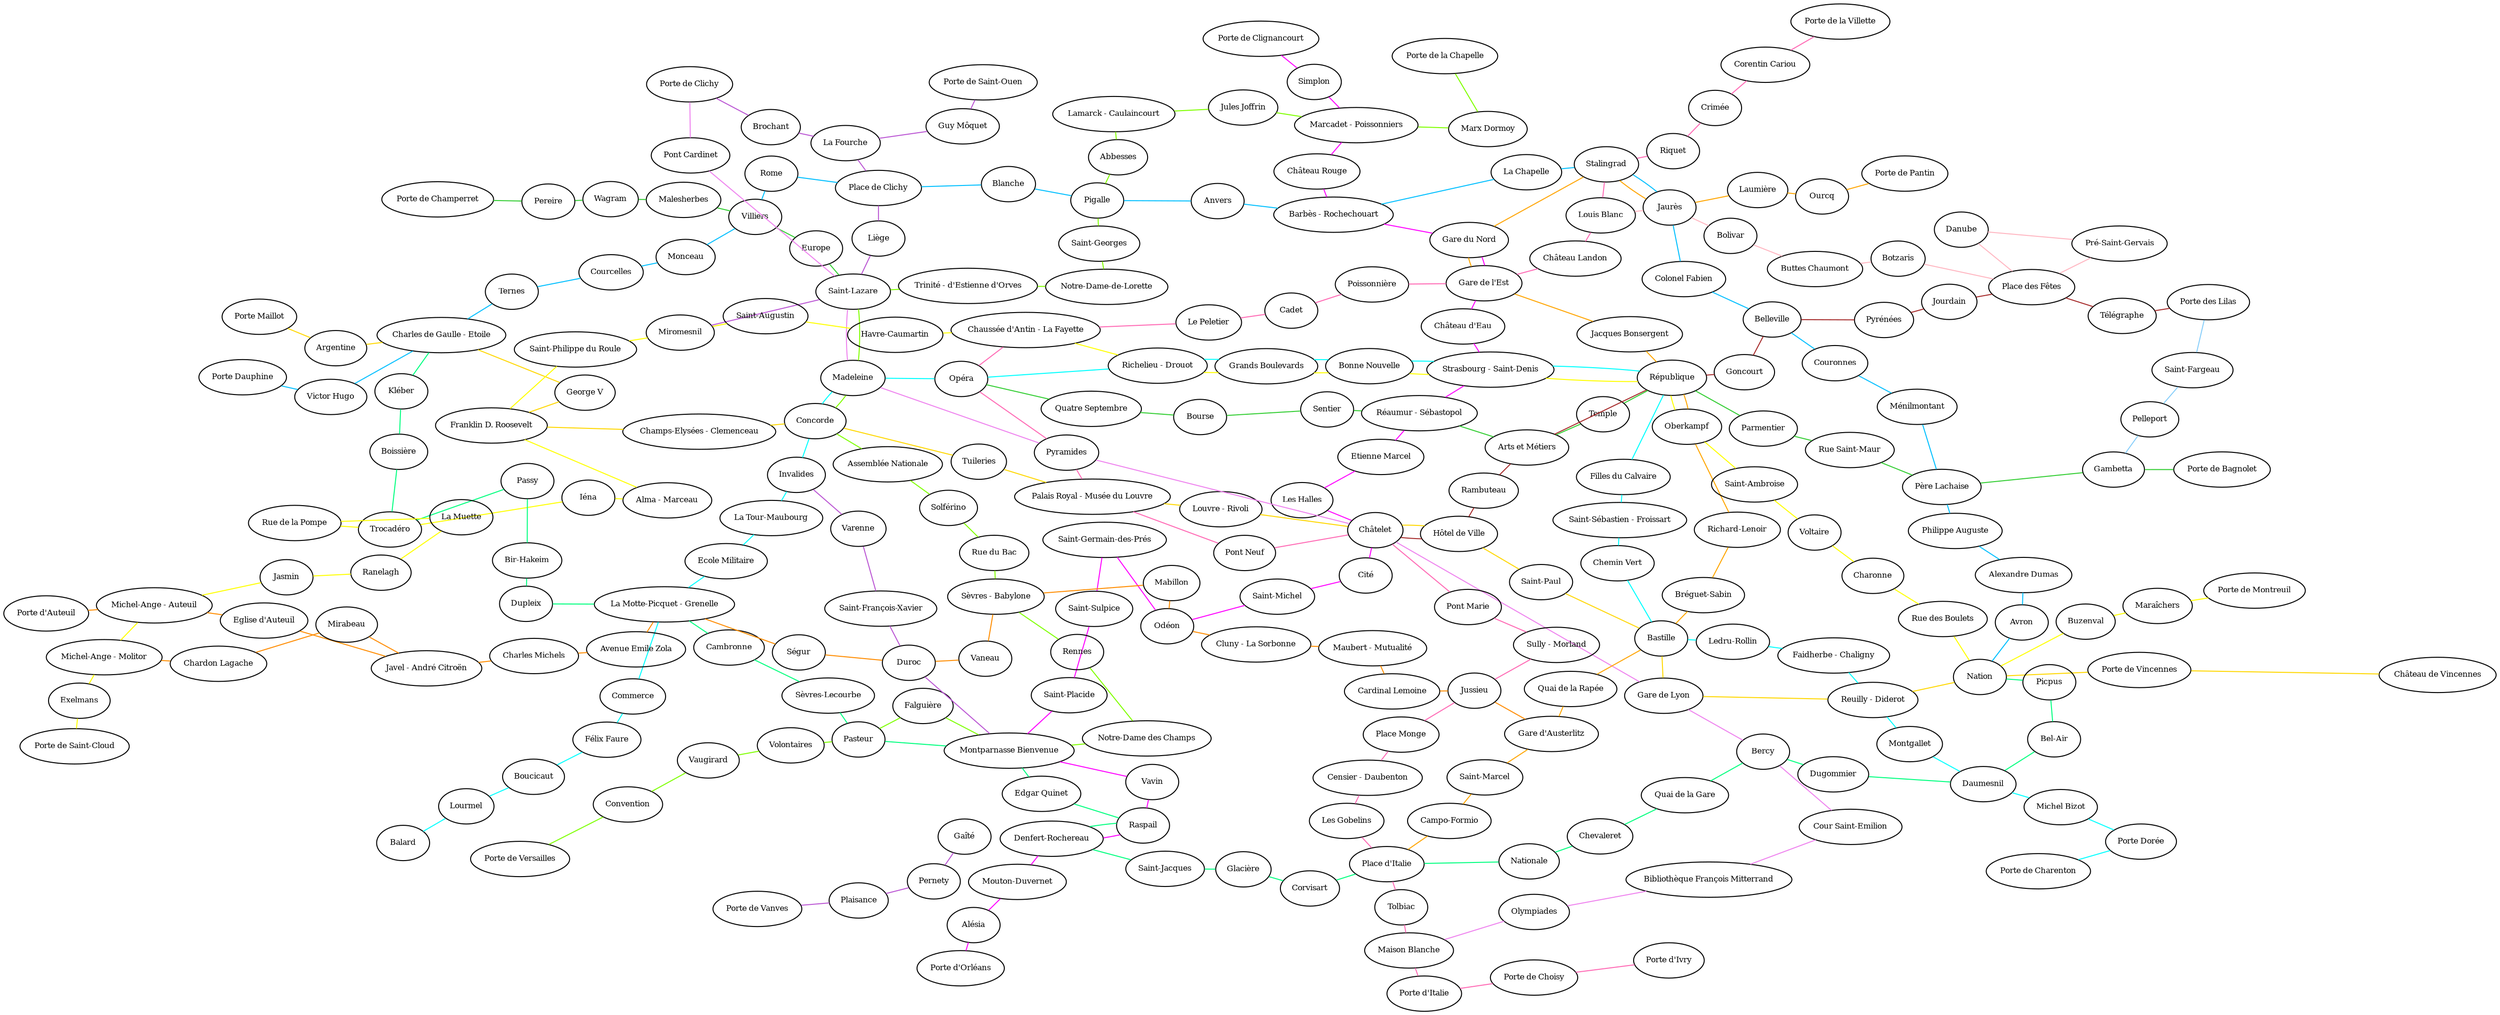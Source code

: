graph G {
    layout=neato;
    overlap=false;
    "Porte Maillot" [pos="2.28258384736155,48.8781626526965!", label="Porte Maillot", fontsize=8];
    "Argentine" [pos="2.28943541854221,48.8756673756517!", label="Argentine", fontsize=8];
    "Charles de Gaulle - Etoile" [pos="2.29581177523576,48.874994575223!", label="Charles de Gaulle - Etoile", fontsize=8];
    "George V" [pos="2.30075978497892,48.872037763641!", label="George V", fontsize=8];
    "Franklin D. Roosevelt" [pos="2.30948819233711,48.8687248870505!", label="Franklin D. Roosevelt", fontsize=8];
    "Champs-Elysées - Clemenceau" [pos="2.31446450132278,48.8676562912457!", label="Champs-Elysées - Clemenceau", fontsize=8];
    "Concorde" [pos="2.32296144579826,48.8665579920016!", label="Concorde", fontsize=8];
    "Tuileries" [pos="2.32967809471164,48.8644778383665!", label="Tuileries", fontsize=8];
    "Palais Royal - Musée du Louvre" [pos="2.33645436775425,48.862222264626!", label="Palais Royal - Musée du Louvre", fontsize=8];
    "Louvre - Rivoli" [pos="2.34096962328527,48.8608712117595!", label="Louvre - Rivoli", fontsize=8];
    "Châtelet" [pos="2.34816099123458,48.8569534598372!", label="Châtelet", fontsize=8];
    "Hôtel de Ville" [pos="2.3520676701391,48.8573524042377!", label="Hôtel de Ville", fontsize=8];
    "Saint-Paul" [pos="2.36088525627519,48.8551874206563!", label="Saint-Paul", fontsize=8];
    "Bastille" [pos="2.36871896103409,48.8520542925495!", label="Bastille", fontsize=8];
    "Gare de Lyon" [pos="2.3731565937892,48.8456832057876!", label="Gare de Lyon", fontsize=8];
    "Reuilly - Diderot" [pos="2.38720107040939,48.8472129257497!", label="Reuilly - Diderot", fontsize=8];
    "Nation" [pos="2.39584398872374,48.8480842890258!", label="Nation", fontsize=8];
    "Porte de Vincennes" [pos="2.4108049967015,48.8470077301404!", label="Porte de Vincennes", fontsize=8];
    "Château de Vincennes" [pos="2.44054009540611,48.8443175133653!", label="Château de Vincennes", fontsize=8];
    "Porte Dauphine" [pos="2.27763271754527,48.8713967943003!", label="Porte Dauphine", fontsize=8];
    "Victor Hugo" [pos="2.28582876591298,48.8699260814626!", label="Victor Hugo", fontsize=8];
    "Ternes" [pos="2.29811328861724,48.8782277299144!", label="Ternes", fontsize=8];
    "Courcelles" [pos="2.30329436242521,48.8792652531651!", label="Courcelles", fontsize=8];
    "Monceau" [pos="2.3094129673747,48.8805687691788!", label="Monceau", fontsize=8];
    "Villiers" [pos="2.31581509264638,48.8810731821276!", label="Villiers", fontsize=8];
    "Rome" [pos="2.32135917382297,48.8823458178481!", label="Rome", fontsize=8];
    "Place de Clichy" [pos="2.32795832801022,48.8836690873247!", label="Place de Clichy", fontsize=8];
    "Blanche" [pos="2.33248437543436,48.8837663535292!", label="Blanche", fontsize=8];
    "Pigalle" [pos="2.33721116470113,48.8820209311193!", label="Pigalle", fontsize=8];
    "Anvers" [pos="2.34415484033029,48.8828685678959!", label="Anvers", fontsize=8];
    "Barbès - Rochechouart" [pos="2.3506070793551,48.8837760886089!", label="Barbès - Rochechouart", fontsize=8];
    "La Chapelle" [pos="2.3604041692741,48.8843864099048!", label="La Chapelle", fontsize=8];
    "Stalingrad" [pos="2.36577437055817,48.8843205479219!", label="Stalingrad", fontsize=8];
    "Jaurès" [pos="2.37143895998561,48.8830239124814!", label="Jaurès", fontsize=8];
    "Colonel Fabien" [pos="2.37046757479386,48.8776498075734!", label="Colonel Fabien", fontsize=8];
    "Belleville" [pos="2.37673558655729,48.8722866011648!", label="Belleville", fontsize=8];
    "Couronnes" [pos="2.38028898292719,48.8691933441843!", label="Couronnes", fontsize=8];
    "Ménilmontant" [pos="2.3834303882303,48.8663901391973!", label="Ménilmontant", fontsize=8];
    "Père Lachaise" [pos="2.38757989125445,48.8624498439893!", label="Père Lachaise", fontsize=8];
    "Philippe Auguste" [pos="2.39049759674529,48.8580894271876!", label="Philippe Auguste", fontsize=8];
    "Alexandre Dumas" [pos="2.39471273375548,48.8562446774892!", label="Alexandre Dumas", fontsize=8];
    "Avron" [pos="2.3981875566594,48.851648542649!", label="Avron", fontsize=8];
    "Porte de Champerret" [pos="2.29211248215884,48.8856523921859!", label="Porte de Champerret", fontsize=8];
    "Pereire" [pos="2.29768318601258,48.8848443217919!", label="Pereire", fontsize=8];
    "Wagram" [pos="2.30467308758443,48.8838463897792!", label="Wagram", fontsize=8];
    "Malesherbes" [pos="2.30948784696001,48.8828400216298!", label="Malesherbes", fontsize=8];
    "Europe" [pos="2.32218591952051,48.8787531630967!", label="Europe", fontsize=8];
    "Saint-Lazare" [pos="2.32548839067261,48.8753813150599!", label="Saint-Lazare", fontsize=8];
    "Havre-Caumartin" [pos="2.32765110341878,48.8736667509971!", label="Havre-Caumartin", fontsize=8];
    "Opéra" [pos="2.33104728671124,48.8714374280492!", label="Opéra", fontsize=8];
    "Quatre Septembre" [pos="2.33631873559549,48.8696590964362!", label="Quatre Septembre", fontsize=8];
    "Bourse" [pos="2.34066537071104,48.8687567967076!", label="Bourse", fontsize=8];
    "Sentier" [pos="2.34755381593779,48.8673466033457!", label="Sentier", fontsize=8];
    "Réaumur - Sébastopol" [pos="2.35205078710284,48.8663817558035!", label="Réaumur - Sébastopol", fontsize=8];
    "Arts et Métiers" [pos="2.35650814364354,48.8652996116968!", label="Arts et Métiers", fontsize=8];
    "Temple" [pos="2.36156123452636,48.8667566284863!", label="Temple", fontsize=8];
    "République" [pos="2.36330234078045,48.8675123568631!", label="République", fontsize=8];
    "Parmentier" [pos="2.3747477503599,48.8652523948625!", label="Parmentier", fontsize=8];
    "Rue Saint-Maur" [pos="2.38050775608986,48.8641177000146!", label="Rue Saint-Maur", fontsize=8];
    "Gambetta" [pos="2.39853730570457,48.8650325635159!", label="Gambetta", fontsize=8];
    "Porte de Bagnolet" [pos="2.40875422118954,48.8645393719864!", label="Porte de Bagnolet", fontsize=8];
    "Porte des Lilas" [pos="2.4070619733808,48.87656859808!", label="Porte des Lilas", fontsize=8];
    "Saint-Fargeau" [pos="2.40449818316887,48.8718433712749!", label="Saint-Fargeau", fontsize=8];
    "Pelleport" [pos="2.40149679228792,48.8684648860667!", label="Pelleport", fontsize=8];
    "Porte de Clignancourt" [pos="2.34462409910279,48.8975256303301!", label="Porte de Clignancourt", fontsize=8];
    "Simplon" [pos="2.34759605535164,48.8941244426855!", label="Simplon", fontsize=8];
    "Marcadet - Poissonniers" [pos="2.34968154172248,48.8912804388966!", label="Marcadet - Poissonniers", fontsize=8];
    "Château Rouge" [pos="2.34936580800484,48.8870788765196!", label="Château Rouge", fontsize=8];
    "Gare du Nord" [pos="2.35680878820541,48.8795917064621!", label="Gare du Nord", fontsize=8];
    "Gare de l'Est" [pos="2.35806459441865,48.8761629935184!", label="Gare de l'Est", fontsize=8];
    "Château d'Eau" [pos="2.35605174140158,48.8724469166474!", label="Château d'Eau", fontsize=8];
    "Strasbourg - Saint-Denis" [pos="2.35449161656383,48.8696235816895!", label="Strasbourg - Saint-Denis", fontsize=8];
    "Etienne Marcel" [pos="2.34897619687911,48.8637030110762!", label="Etienne Marcel", fontsize=8];
    "Les Halles" [pos="2.34612732517368,48.8625048393913!", label="Les Halles", fontsize=8];
    "Cité" [pos="2.34723223493191,48.8549338481585!", label="Cité", fontsize=8];
    "Saint-Michel" [pos="2.34399179903329,48.8535940766199!", label="Saint-Michel", fontsize=8];
    "Odéon" [pos="2.34069229106652,48.8520245535667!", label="Odéon", fontsize=8];
    "Saint-Germain-des-Prés" [pos="2.33394781079819,48.8535745628742!", label="Saint-Germain-des-Prés", fontsize=8];
    "Saint-Sulpice" [pos="2.33061195308154,48.8512086266185!", label="Saint-Sulpice", fontsize=8];
    "Saint-Placide" [pos="2.32705481506631,48.8470066506411!", label="Saint-Placide", fontsize=8];
    "Montparnasse Bienvenue" [pos="2.323989185205,48.8438236103062!", label="Montparnasse Bienvenue", fontsize=8];
    "Vavin" [pos="2.3288628540691,48.8420523223441!", label="Vavin", fontsize=8];
    "Raspail" [pos="2.33046699371987,48.8391563585773!", label="Raspail", fontsize=8];
    "Denfert-Rochereau" [pos="2.33201883521639,48.833948692744!", label="Denfert-Rochereau", fontsize=8];
    "Mouton-Duvernet" [pos="2.32988764040842,48.8313375846232!", label="Mouton-Duvernet", fontsize=8];
    "Alésia" [pos="2.32709323494845,48.8282010632709!", label="Alésia", fontsize=8];
    "Porte d'Orléans" [pos="2.3254932653821,48.8234163501918!", label="Porte d'Orléans", fontsize=8];
    "Porte de Pantin" [pos="2.39212297232815,48.8884592103989!", label="Porte de Pantin", fontsize=8];
    "Ourcq" [pos="2.38665201675988,48.886915952247!", label="Ourcq", fontsize=8];
    "Laumière" [pos="2.37939098935239,48.8851338471378!", label="Laumière", fontsize=8];
    "Jacques Bonsergent" [pos="2.36102390204892,48.8706209253172!", label="Jacques Bonsergent", fontsize=8];
    "Oberkampf" [pos="2.36815584539455,48.8647770975732!", label="Oberkampf", fontsize=8];
    "Richard-Lenoir" [pos="2.37181363047695,48.8598769369206!", label="Richard-Lenoir", fontsize=8];
    "Bréguet-Sabin" [pos="2.37019466858975,48.8562440537382!", label="Bréguet-Sabin", fontsize=8];
    "Quai de la Rapée" [pos="2.3658846507504,48.8464273245315!", label="Quai de la Rapée", fontsize=8];
    "Gare d'Austerlitz" [pos="2.36417731069183,48.8434054085772!", label="Gare d'Austerlitz", fontsize=8];
    "Saint-Marcel" [pos="2.36072185971764,48.8385124457356!", label="Saint-Marcel", fontsize=8];
    "Campo-Formio" [pos="2.35874195669934,48.835542932801!", label="Campo-Formio", fontsize=8];
    "Place d'Italie" [pos="2.35550159148148,48.8309657123443!", label="Place d'Italie", fontsize=8];
    "Kléber" [pos="2.29314613724863,48.871489411987!", label="Kléber", fontsize=8];
    "Boissière" [pos="2.29003283760744,48.8668483424692!", label="Boissière", fontsize=8];
    "Trocadéro" [pos="2.28749279696644,48.8634876640714!", label="Trocadéro", fontsize=8];
    "Passy" [pos="2.28583941888146,48.8575150886722!", label="Passy", fontsize=8];
    "Bir-Hakeim" [pos="2.2894007376346,48.8539253674278!", label="Bir-Hakeim", fontsize=8];
    "Dupleix" [pos="2.29366372673104,48.8504116248585!", label="Dupleix", fontsize=8];
    "La Motte-Picquet - Grenelle" [pos="2.29852572623663,48.8496308034842!", label="La Motte-Picquet - Grenelle", fontsize=8];
    "Cambronne" [pos="2.30294172833761,48.8475431112453!", label="Cambronne", fontsize=8];
    "Sèvres-Lecourbe" [pos="2.30952961043039,48.8456476817025!", label="Sèvres-Lecourbe", fontsize=8];
    "Pasteur" [pos="2.31291468047394,48.842528386595!", label="Pasteur", fontsize=8];
    "Edgar Quinet" [pos="2.3252865779433,48.84090350075!", label="Edgar Quinet", fontsize=8];
    "Saint-Jacques" [pos="2.33715437092501,48.8329160052708!", label="Saint-Jacques", fontsize=8];
    "Glacière" [pos="2.3434382366787,48.8311159466681!", label="Glacière", fontsize=8];
    "Corvisart" [pos="2.35061122592617,48.829860012364!", label="Corvisart", fontsize=8];
    "Nationale" [pos="2.36280417159351,48.8332352787279!", label="Nationale", fontsize=8];
    "Chevaleret" [pos="2.36808128297274,48.8349630811609!", label="Chevaleret", fontsize=8];
    "Quai de la Gare" [pos="2.37276624894817,48.8370742696613!", label="Quai de la Gare", fontsize=8];
    "Bercy" [pos="2.37946307018526,48.8401760271736!", label="Bercy", fontsize=8];
    "Dugommier" [pos="2.38959977007981,48.8390365273806!", label="Dugommier", fontsize=8];
    "Daumesnil" [pos="2.39614862848937,48.8394340071049!", label="Daumesnil", fontsize=8];
    "Bel-Air" [pos="2.40086713199526,48.8414273312853!", label="Bel-Air", fontsize=8];
    "Picpus" [pos="2.40127453882237,48.8451032465536!", label="Picpus", fontsize=8];
    "Porte de la Villette" [pos="2.38586903314334,48.8978026914078!", label="Porte de la Villette", fontsize=8];
    "Corentin Cariou" [pos="2.38229155716463,48.8946726591084!", label="Corentin Cariou", fontsize=8];
    "Crimée" [pos="2.37693573698238,48.8908857579809!", label="Crimée", fontsize=8];
    "Riquet" [pos="2.3736694647432,48.8881572611178!", label="Riquet", fontsize=8];
    "Louis Blanc" [pos="2.36442486249368,48.881206210878!", label="Louis Blanc", fontsize=8];
    "Château Landon" [pos="2.36201793551061,48.8784414547844!", label="Château Landon", fontsize=8];
    "Poissonnière" [pos="2.34873975139007,48.8771648483022!", label="Poissonnière", fontsize=8];
    "Cadet" [pos="2.34444630970227,48.8759632841275!", label="Cadet", fontsize=8];
    "Le Peletier" [pos="2.34015055970637,48.8749594050929!", label="Le Peletier", fontsize=8];
    "Chaussée d'Antin - La Fayette" [pos="2.3337385944087,48.8731342048266!", label="Chaussée d'Antin - La Fayette", fontsize=8];
    "Pyramides" [pos="2.33462360600492,48.8657555264287!", label="Pyramides", fontsize=8];
    "Pont Neuf" [pos="2.34177674914854,48.8585463383202!", label="Pont Neuf", fontsize=8];
    "Pont Marie" [pos="2.3573766690444,48.8534598594796!", label="Pont Marie", fontsize=8];
    "Sully - Morland" [pos="2.36185316969725,48.8512714074456!", label="Sully - Morland", fontsize=8];
    "Jussieu" [pos="2.35493167182323,48.8461978906888!", label="Jussieu", fontsize=8];
    "Place Monge" [pos="2.35215486857877,48.8426663846946!", label="Place Monge", fontsize=8];
    "Censier - Daubenton" [pos="2.3516265726055,48.8402262475657!", label="Censier - Daubenton", fontsize=8];
    "Les Gobelins" [pos="2.35241680189827,48.8358416213962!", label="Les Gobelins", fontsize=8];
    "Tolbiac" [pos="2.35731843921319,48.8261368608053!", label="Tolbiac", fontsize=8];
    "Maison Blanche" [pos="2.35841294615594,48.8221495051266!", label="Maison Blanche", fontsize=8];
    "Porte d'Italie" [pos="2.35952973310717,48.8191065956103!", label="Porte d'Italie", fontsize=8];
    "Porte de Choisy" [pos="2.36467859404946,48.8200559281997!", label="Porte de Choisy", fontsize=8];
    "Porte d'Ivry" [pos="2.36951125431949,48.8214890346144!", label="Porte d'Ivry", fontsize=8];
    "Bolivar" [pos="2.37412487118754,48.8807896620271!", label="Bolivar", fontsize=8];
    "Buttes Chaumont" [pos="2.38156984208801,48.8784990874506!", label="Buttes Chaumont", fontsize=8];
    "Botzaris" [pos="2.38890095131574,48.8795349903204!", label="Botzaris", fontsize=8];
    "Place des Fêtes" [pos="2.3931393703605,48.8767236610252!", label="Place des Fêtes", fontsize=8];
    "Pré-Saint-Gervais" [pos="2.39858077069353,48.8801595797163!", label="Pré-Saint-Gervais", fontsize=8];
    "Danube" [pos="2.39322847122749,48.8819492139726!", label="Danube", fontsize=8];
    "Balard" [pos="2.2783626618092,48.8366678938828!", label="Balard", fontsize=8];
    "Lourmel" [pos="2.28224195985507,48.8386608627116!", label="Lourmel", fontsize=8];
    "Boucicaut" [pos="2.28791843112456,48.841024160045!", label="Boucicaut", fontsize=8];
    "Félix Faure" [pos="2.29184722036797,48.8426843338484!", label="Félix Faure", fontsize=8];
    "Commerce" [pos="2.29379684219286,48.8446115114202!", label="Commerce", fontsize=8];
    "Ecole Militaire" [pos="2.30634568382008,48.8549196596389!", label="Ecole Militaire", fontsize=8];
    "La Tour-Maubourg" [pos="2.31047353593698,48.8577270225864!", label="La Tour-Maubourg", fontsize=8];
    "Invalides" [pos="2.31463266044452,48.861092010433!", label="Invalides", fontsize=8];
    "Madeleine" [pos="2.32581004879328,48.8705446757682!", label="Madeleine", fontsize=8];
    "Richelieu - Drouot" [pos="2.33859122153854,48.8721358693699!", label="Richelieu - Drouot", fontsize=8];
    "Grands Boulevards" [pos="2.34320726640509,48.8715047688147!", label="Grands Boulevards", fontsize=8];
    "Bonne Nouvelle" [pos="2.34848136571839,48.8705712985549!", label="Bonne Nouvelle", fontsize=8];
    "Filles du Calvaire" [pos="2.3667452977427,48.8630698825026!", label="Filles du Calvaire", fontsize=8];
    "Saint-Sébastien - Froissart" [pos="2.36726153971727,48.8609681448082!", label="Saint-Sébastien - Froissart", fontsize=8];
    "Chemin Vert" [pos="2.36809508538599,48.8570873668721!", label="Chemin Vert", fontsize=8];
    "Ledru-Rollin" [pos="2.37614122331859,48.8513377658502!", label="Ledru-Rollin", fontsize=8];
    "Faidherbe - Chaligny" [pos="2.38402856638311,48.8501105431855!", label="Faidherbe - Chaligny", fontsize=8];
    "Montgallet" [pos="2.39040001363536,48.8440050747607!", label="Montgallet", fontsize=8];
    "Michel Bizot" [pos="2.402366739988,48.8370774300875!", label="Michel Bizot", fontsize=8];
    "Porte Dorée" [pos="2.40587391298756,48.8350173731456!", label="Porte Dorée", fontsize=8];
    "Porte de Charenton" [pos="2.40251187285007,48.8334492219311!", label="Porte de Charenton", fontsize=8];
    "Porte de Saint-Cloud" [pos="2.25704619292215,48.8379584046712!", label="Porte de Saint-Cloud", fontsize=8];
    "Exelmans" [pos="2.25980084514434,48.8425802753283!", label="Exelmans", fontsize=8];
    "Michel-Ange - Molitor" [pos="2.2615119169052,48.844911226615!", label="Michel-Ange - Molitor", fontsize=8];
    "Michel-Ange - Auteuil" [pos="2.26398952533333,48.8479753532281!", label="Michel-Ange - Auteuil", fontsize=8];
    "Jasmin" [pos="2.26793329164707,48.8524334177774!", label="Jasmin", fontsize=8];
    "Ranelagh" [pos="2.26994815793463,48.8555035574475!", label="Ranelagh", fontsize=8];
    "La Muette" [pos="2.27409624466972,48.8580919659505!", label="La Muette", fontsize=8];
    "Rue de la Pompe" [pos="2.27788589795906,48.8639517079318!", label="Rue de la Pompe", fontsize=8];
    "Iéna" [pos="2.29386422568227,48.8647800213093!", label="Iéna", fontsize=8];
    "Alma - Marceau" [pos="2.30110435239267,48.8646471469577!", label="Alma - Marceau", fontsize=8];
    "Saint-Philippe du Roule" [pos="2.31013720568782,48.8721551301294!", label="Saint-Philippe du Roule", fontsize=8];
    "Miromesnil" [pos="2.31601069312102,48.8734479148472!", label="Miromesnil", fontsize=8];
    "Saint-Augustin" [pos="2.3210135978086,48.8745466119868!", label="Saint-Augustin", fontsize=8];
    "Saint-Ambroise" [pos="2.37388053821155,48.861416656961!", label="Saint-Ambroise", fontsize=8];
    "Voltaire" [pos="2.3800316941488,48.8576624334379!", label="Voltaire", fontsize=8];
    "Charonne" [pos="2.38478239644889,48.8549394425003!", label="Charonne", fontsize=8];
    "Rue des Boulets" [pos="2.38910470503224,48.8522140723837!", label="Rue des Boulets", fontsize=8];
    "Buzenval" [pos="2.40117076936841,48.8517624388841!", label="Buzenval", fontsize=8];
    "Maraîchers" [pos="2.40603854479805,48.8527310195318!", label="Maraîchers", fontsize=8];
    "Porte de Montreuil" [pos="2.41071815402749,48.8534826302583!", label="Porte de Montreuil", fontsize=8];
    "Cardinal Lemoine" [pos="2.35132800167318,48.8467000343149!", label="Cardinal Lemoine", fontsize=8];
    "Maubert - Mutualité" [pos="2.34828041316949,48.8501954651213!", label="Maubert - Mutualité", fontsize=8];
    "Cluny - La Sorbonne" [pos="2.34489630121208,48.8510268759263!", label="Cluny - La Sorbonne", fontsize=8];
    "Mabillon" [pos="2.33514281934647,48.8528437373513!", label="Mabillon", fontsize=8];
    "Sèvres - Babylone" [pos="2.32685966312174,48.8515653054432!", label="Sèvres - Babylone", fontsize=8];
    "Vaneau" [pos="2.32135124235473,48.8488945691107!", label="Vaneau", fontsize=8];
    "Duroc" [pos="2.31652121945652,48.8470098926637!", label="Duroc", fontsize=8];
    "Ségur" [pos="2.30713784940338,48.8471672690468!", label="Ségur", fontsize=8];
    "Avenue Emile Zola" [pos="2.29501899714355,48.8470380127569!", label="Avenue Emile Zola", fontsize=8];
    "Charles Michels" [pos="2.28562101336672,48.8466045314492!", label="Charles Michels", fontsize=8];
    "Javel - André Citroën" [pos="2.27800949652736,48.846181105275!", label="Javel - André Citroën", fontsize=8];
    "Eglise d'Auteuil" [pos="2.26911138902189,48.8471433605089!", label="Eglise d'Auteuil", fontsize=8];
    "Porte d'Auteuil" [pos="2.25828074459554,48.847904122681!", label="Porte d'Auteuil", fontsize=8];
    "Chardon Lagache" [pos="2.26690547594029,48.8450882982306!", label="Chardon Lagache", fontsize=8];
    "Mirabeau" [pos="2.27306412637283,48.8470775063978!", label="Mirabeau", fontsize=8];
    "Rambuteau" [pos="2.35327394859477,48.8611901560022!", label="Rambuteau", fontsize=8];
    "Goncourt" [pos="2.3707644347484,48.8700070168905!", label="Goncourt", fontsize=8];
    "Pyrénées" [pos="2.38520291556953,48.8738187892325!", label="Pyrénées", fontsize=8];
    "Jourdain" [pos="2.3893253789101,48.8752473476934!", label="Jourdain", fontsize=8];
    "Place des Fêtes" [pos="2.3931393703605,48.8767236610252!", label="Place des Fêtes", fontsize=8];
    "Télégraphe" [pos="2.39864808996059,48.8755103832327!", label="Télégraphe", fontsize=8];
    "Porte de la Chapelle" [pos="2.35924854231036,48.8974024217225!", label="Porte de la Chapelle", fontsize=8];
    "Marx Dormoy" [pos="2.35980847808402,48.8905795776193!", label="Marx Dormoy", fontsize=8];
    "Jules Joffrin" [pos="2.34432002938048,48.892492267254!", label="Jules Joffrin", fontsize=8];
    "Lamarck - Caulaincourt" [pos="2.33858382438319,48.8896818090189!", label="Lamarck - Caulaincourt", fontsize=8];
    "Abbesses" [pos="2.33839463522091,48.8843927170434!", label="Abbesses", fontsize=8];
    "Saint-Georges" [pos="2.33757064037967,48.8784165939537!", label="Saint-Georges", fontsize=8];
    "Notre-Dame-de-Lorette" [pos="2.33787361922264,48.8760350303326!", label="Notre-Dame-de-Lorette", fontsize=8];
    "Trinité - d'Estienne d'Orves" [pos="2.33304917241824,48.8763365063593!", label="Trinité - d'Estienne d'Orves", fontsize=8];
    "Assemblée Nationale" [pos="2.32057583664755,48.8610719385779!", label="Assemblée Nationale", fontsize=8];
    "Solférino" [pos="2.32307596425154,48.8585319487804!", label="Solférino", fontsize=8];
    "Rue du Bac" [pos="2.32569989845241,48.8558846775373!", label="Rue du Bac", fontsize=8];
    "Rennes" [pos="2.32778718478739,48.8483328280924!", label="Rennes", fontsize=8];
    "Notre-Dame des Champs" [pos="2.32869580549871,48.8450777446896!", label="Notre-Dame des Champs", fontsize=8];
    "Falguière" [pos="2.31755123561703,48.8443176825861!", label="Falguière", fontsize=8];
    "Volontaires" [pos="2.30798338057685,48.8414117274667!", label="Volontaires", fontsize=8];
    "Vaugirard" [pos="2.30107451565455,48.8394379171286!", label="Vaugirard", fontsize=8];
    "Convention" [pos="2.29639138648092,48.8371350528567!", label="Convention", fontsize=8];
    "Porte de Versailles" [pos="2.28774170914233,48.8325195315652!", label="Porte de Versailles", fontsize=8];
    "Porte de Vanves" [pos="2.30533238665747,48.8276134630559!", label="Porte de Vanves", fontsize=8];
    "Plaisance" [pos="2.31386048934431,48.8317503621191!", label="Plaisance", fontsize=8];
    "Pernety" [pos="2.3183937066147,48.8340786788266!", label="Pernety", fontsize=8];
    "Gaîté" [pos="2.32235399677881,48.8385260840742!", label="Gaîté", fontsize=8];
    "Saint-François-Xavier" [pos="2.31428594618056,48.8512915499903!", label="Saint-François-Xavier", fontsize=8];
    "Varenne" [pos="2.31511393050966,48.8566249817984!", label="Varenne", fontsize=8];
    "Liège" [pos="2.32685267123976,48.8795349364277!", label="Liège", fontsize=8];
    "La Fourche" [pos="2.32571411716613,48.887433655789!", label="La Fourche", fontsize=8];
    "Guy Môquet" [pos="2.32748325862612,48.8930014410137!", label="Guy Môquet", fontsize=8];
    "Porte de Saint-Ouen" [pos="2.32904834074465,48.8974978363796!", label="Porte de Saint-Ouen", fontsize=8];
    "Brochant" [pos="2.31990481720936,48.8906518702421!", label="Brochant", fontsize=8];
    "Porte de Clichy" [pos="2.31320835075881,48.8944312870695!", label="Porte de Clichy", fontsize=8];
    "Pont Cardinet" [pos="2.31536814050515,48.888103402695!", label="Pont Cardinet", fontsize=8];
    "Cour Saint-Emilion" [pos="2.38661785021406,48.8333193028951!", label="Cour Saint-Emilion", fontsize=8];
    "Bibliothèque François Mitterrand" [pos="2.3764873711683,48.8299257649806!", label="Bibliothèque François Mitterrand", fontsize=8];
    "Olympiades" [pos="2.36692312153081,48.827123440481!", label="Olympiades", fontsize=8];
    "Porte Maillot" -- "Argentine" [color="gold"];
    "Argentine" -- "Charles de Gaulle - Etoile" [color="gold"];
    "Charles de Gaulle - Etoile" -- "George V" [color="gold"];
    "George V" -- "Franklin D. Roosevelt" [color="gold"];
    "Franklin D. Roosevelt" -- "Champs-Elysées - Clemenceau" [color="gold"];
    "Champs-Elysées - Clemenceau" -- "Concorde" [color="gold"];
    "Concorde" -- "Tuileries" [color="gold"];
    "Tuileries" -- "Palais Royal - Musée du Louvre" [color="gold"];
    "Palais Royal - Musée du Louvre" -- "Louvre - Rivoli" [color="gold"];
    "Louvre - Rivoli" -- "Châtelet" [color="gold"];
    "Châtelet" -- "Hôtel de Ville" [color="gold"];
    "Hôtel de Ville" -- "Saint-Paul" [color="gold"];
    "Saint-Paul" -- "Bastille" [color="gold"];
    "Bastille" -- "Gare de Lyon" [color="gold"];
    "Gare de Lyon" -- "Reuilly - Diderot" [color="gold"];
    "Reuilly - Diderot" -- "Nation" [color="gold"];
    "Nation" -- "Porte de Vincennes" [color="gold"];
    "Porte de Vincennes" -- "Château de Vincennes" [color="gold"];
    "Porte Dauphine" -- "Victor Hugo" [color="deepskyblue"];
    "Victor Hugo" -- "Charles de Gaulle - Etoile" [color="deepskyblue"];
    "Charles de Gaulle - Etoile" -- "Ternes" [color="deepskyblue"];
    "Ternes" -- "Courcelles" [color="deepskyblue"];
    "Courcelles" -- "Monceau" [color="deepskyblue"];
    "Monceau" -- "Villiers" [color="deepskyblue"];
    "Villiers" -- "Rome" [color="deepskyblue"];
    "Rome" -- "Place de Clichy" [color="deepskyblue"];
    "Place de Clichy" -- "Blanche" [color="deepskyblue"];
    "Blanche" -- "Pigalle" [color="deepskyblue"];
    "Pigalle" -- "Anvers" [color="deepskyblue"];
    "Anvers" -- "Barbès - Rochechouart" [color="deepskyblue"];
    "Barbès - Rochechouart" -- "La Chapelle" [color="deepskyblue"];
    "La Chapelle" -- "Stalingrad" [color="deepskyblue"];
    "Stalingrad" -- "Jaurès" [color="deepskyblue"];
    "Jaurès" -- "Colonel Fabien" [color="deepskyblue"];
    "Colonel Fabien" -- "Belleville" [color="deepskyblue"];
    "Belleville" -- "Couronnes" [color="deepskyblue"];
    "Couronnes" -- "Ménilmontant" [color="deepskyblue"];
    "Ménilmontant" -- "Père Lachaise" [color="deepskyblue"];
    "Père Lachaise" -- "Philippe Auguste" [color="deepskyblue"];
    "Philippe Auguste" -- "Alexandre Dumas" [color="deepskyblue"];
    "Alexandre Dumas" -- "Avron" [color="deepskyblue"];
    "Avron" -- "Nation" [color="deepskyblue"];
    "Porte de Champerret" -- "Pereire" [color="limegreen"];
    "Pereire" -- "Wagram" [color="limegreen"];
    "Wagram" -- "Malesherbes" [color="limegreen"];
    "Malesherbes" -- "Villiers" [color="limegreen"];
    "Villiers" -- "Europe" [color="limegreen"];
    "Europe" -- "Saint-Lazare" [color="limegreen"];
    "Opéra" -- "Quatre Septembre" [color="limegreen"];
    "Quatre Septembre" -- "Bourse" [color="limegreen"];
    "Bourse" -- "Sentier" [color="limegreen"];
    "Sentier" -- "Réaumur - Sébastopol" [color="limegreen"];
    "Réaumur - Sébastopol" -- "Arts et Métiers" [color="limegreen"];
    "Arts et Métiers" -- "Temple" [color="limegreen"];
    "Temple" -- "République" [color="limegreen"];
    "République" -- "Parmentier" [color="limegreen"];
    "Parmentier" -- "Rue Saint-Maur" [color="limegreen"];
    "Rue Saint-Maur" -- "Père Lachaise" [color="limegreen"];
    "Père Lachaise" -- "Gambetta" [color="limegreen"];
    "Gambetta" -- "Porte de Bagnolet" [color="limegreen"];
    "Porte de Clignancourt" -- "Simplon" [color="magenta"];
    "Simplon" -- "Marcadet - Poissonniers" [color="magenta"];
    "Marcadet - Poissonniers" -- "Château Rouge" [color="magenta"];
    "Château Rouge" -- "Barbès - Rochechouart" [color="magenta"];
    "Barbès - Rochechouart" -- "Gare du Nord" [color="magenta"];
    "Gare du Nord" -- "Gare de l'Est" [color="magenta"];
    "Gare de l'Est" -- "Château d'Eau" [color="magenta"];
    "Château d'Eau" -- "Strasbourg - Saint-Denis" [color="magenta"];
    "Strasbourg - Saint-Denis" -- "Réaumur - Sébastopol" [color="magenta"];
    "Réaumur - Sébastopol" -- "Etienne Marcel" [color="magenta"];
    "Etienne Marcel" -- "Les Halles" [color="magenta"];
    "Les Halles" -- "Châtelet" [color="magenta"];
    "Châtelet" -- "Cité" [color="magenta"];
    "Cité" -- "Saint-Michel" [color="magenta"];
    "Saint-Michel" -- "Odéon" [color="magenta"];
    "Odéon" -- "Saint-Germain-des-Prés" [color="magenta"];
    "Saint-Germain-des-Prés" -- "Saint-Sulpice" [color="magenta"];
    "Saint-Sulpice" -- "Saint-Placide" [color="magenta"];
    "Saint-Placide" -- "Montparnasse Bienvenue" [color="magenta"];
    "Montparnasse Bienvenue" -- "Vavin" [color="magenta"];
    "Vavin" -- "Raspail" [color="magenta"];
    "Raspail" -- "Denfert-Rochereau" [color="magenta"];
    "Denfert-Rochereau" -- "Mouton-Duvernet" [color="magenta"];
    "Mouton-Duvernet" -- "Alésia" [color="magenta"];
    "Alésia" -- "Porte d'Orléans" [color="magenta"];
    "Porte de Pantin" -- "Ourcq" [color="orange"];
    "Ourcq" -- "Laumière" [color="orange"];
    "Laumière" -- "Jaurès" [color="orange"];
    "Jaurès" -- "Stalingrad" [color="orange"];
    "Stalingrad" -- "Gare du Nord" [color="orange"];
    "Gare du Nord" -- "Gare de l'Est" [color="orange"];
    "Gare de l'Est" -- "Jacques Bonsergent" [color="orange"];
    "Jacques Bonsergent" -- "République" [color="orange"];
    "République" -- "Oberkampf" [color="orange"];
    "Oberkampf" -- "Richard-Lenoir" [color="orange"];
    "Richard-Lenoir" -- "Bréguet-Sabin" [color="orange"];
    "Bréguet-Sabin" -- "Bastille" [color="orange"];
    "Bastille" -- "Quai de la Rapée" [color="orange"];
    "Quai de la Rapée" -- "Gare d'Austerlitz" [color="orange"];
    "Gare d'Austerlitz" -- "Saint-Marcel" [color="orange"];
    "Saint-Marcel" -- "Campo-Formio" [color="orange"];
    "Campo-Formio" -- "Place d'Italie" [color="orange"];
    "Gambetta" -- "Pelleport" [color="lightskyblue"];
    "Pelleport" -- "Saint-Fargeau" [color="lightskyblue"];
    "Saint-Fargeau" -- "Porte des Lilas" [color="lightskyblue"];
    "Charles de Gaulle - Etoile" -- "Kléber" [color="springgreen"];
    "Kléber" -- "Boissière" [color="springgreen"];
    "Boissière" -- "Trocadéro" [color="springgreen"];
    "Trocadéro" -- "Passy" [color="springgreen"];
    "Passy" -- "Bir-Hakeim" [color="springgreen"];
    "Bir-Hakeim" -- "Dupleix" [color="springgreen"];
    "Dupleix" -- "La Motte-Picquet - Grenelle" [color="springgreen"];
    "La Motte-Picquet - Grenelle" -- "Cambronne" [color="springgreen"];
    "Cambronne" -- "Sèvres-Lecourbe" [color="springgreen"];
    "Sèvres-Lecourbe" -- "Pasteur" [color="springgreen"];
    "Pasteur" -- "Montparnasse Bienvenue" [color="springgreen"];
    "Montparnasse Bienvenue" -- "Edgar Quinet" [color="springgreen"];
    "Edgar Quinet" -- "Raspail" [color="springgreen"];
    "Raspail" -- "Denfert-Rochereau" [color="springgreen"];
    "Denfert-Rochereau" -- "Saint-Jacques" [color="springgreen"];
    "Saint-Jacques" -- "Glacière" [color="springgreen"];
    "Glacière" -- "Corvisart" [color="springgreen"];
    "Corvisart" -- "Place d'Italie" [color="springgreen"];
    "Place d'Italie" -- "Nationale" [color="springgreen"];
    "Nationale" -- "Chevaleret" [color="springgreen"];
    "Chevaleret" -- "Quai de la Gare" [color="springgreen"];
    "Quai de la Gare" -- "Bercy" [color="springgreen"];
    "Bercy" -- "Dugommier" [color="springgreen"];
    "Dugommier" -- "Daumesnil" [color="springgreen"];
    "Daumesnil" -- "Bel-Air" [color="springgreen"];
    "Bel-Air" -- "Picpus" [color="springgreen"];
    "Picpus" -- "Nation" [color="springgreen"];
    "Porte de la Villette" -- "Corentin Cariou" [color="hotpink"];
    "Corentin Cariou" -- "Crimée" [color="hotpink"];
    "Crimée" -- "Riquet" [color="hotpink"];
    "Riquet" -- "Stalingrad" [color="hotpink"];
    "Stalingrad" -- "Louis Blanc" [color="hotpink"];
    "Louis Blanc" -- "Château Landon" [color="hotpink"];
    "Château Landon" -- "Gare de l'Est" [color="hotpink"];
    "Gare de l'Est" -- "Poissonnière" [color="hotpink"];
    "Poissonnière" -- "Cadet" [color="hotpink"];
    "Cadet" -- "Le Peletier" [color="hotpink"];
    "Le Peletier" -- "Chaussée d'Antin - La Fayette" [color="hotpink"];
    "Chaussée d'Antin - La Fayette" -- "Opéra" [color="hotpink"];
    "Opéra" -- "Pyramides" [color="hotpink"];
    "Pyramides" -- "Palais Royal - Musée du Louvre" [color="hotpink"];
    "Palais Royal - Musée du Louvre" -- "Pont Neuf" [color="hotpink"];
    "Pont Neuf" -- "Châtelet" [color="hotpink"];
    "Châtelet" -- "Pont Marie" [color="hotpink"];
    "Pont Marie" -- "Sully - Morland" [color="hotpink"];
    "Sully - Morland" -- "Jussieu" [color="hotpink"];
    "Jussieu" -- "Place Monge" [color="hotpink"];
    "Place Monge" -- "Censier - Daubenton" [color="hotpink"];
    "Censier - Daubenton" -- "Les Gobelins" [color="hotpink"];
    "Les Gobelins" -- "Place d'Italie" [color="hotpink"];
    "Place d'Italie" -- "Tolbiac" [color="hotpink"];
    "Tolbiac" -- "Maison Blanche" [color="hotpink"];
    "Maison Blanche" -- "Porte d'Italie" [color="hotpink"];
    "Porte d'Italie" -- "Porte de Choisy" [color="hotpink"];
    "Porte de Choisy" -- "Porte d'Ivry" [color="hotpink"];
    "Louis Blanc" -- "Jaurès" [color="lightpink"];
    "Jaurès" -- "Bolivar" [color="lightpink"];
    "Bolivar" -- "Buttes Chaumont" [color="lightpink"];
    "Buttes Chaumont" -- "Botzaris" [color="lightpink"];
    "Danube" -- "Place des Fêtes" [color="lightpink"];
    "Botzaris" -- "Place des Fêtes" [color="lightpink"];
    "Pré-Saint-Gervais" -- "Danube" [color="lightpink"];
    "Place des Fêtes" -- "Pré-Saint-Gervais" [color="lightpink"];
    "Balard" -- "Lourmel" [color="cyan"];
    "Lourmel" -- "Boucicaut" [color="cyan"];
    "Boucicaut" -- "Félix Faure" [color="cyan"];
    "Félix Faure" -- "Commerce" [color="cyan"];
    "Commerce" -- "La Motte-Picquet - Grenelle" [color="cyan"];
    "La Motte-Picquet - Grenelle" -- "Ecole Militaire" [color="cyan"];
    "Ecole Militaire" -- "La Tour-Maubourg" [color="cyan"];
    "La Tour-Maubourg" -- "Invalides" [color="cyan"];
    "Invalides" -- "Concorde" [color="cyan"];
    "Concorde" -- "Madeleine" [color="cyan"];
    "Madeleine" -- "Opéra" [color="cyan"];
    "Opéra" -- "Richelieu - Drouot" [color="cyan"];
    "Richelieu - Drouot" -- "Grands Boulevards" [color="cyan"];
    "Grands Boulevards" -- "Bonne Nouvelle" [color="cyan"];
    "Bonne Nouvelle" -- "Strasbourg - Saint-Denis" [color="cyan"];
    "Strasbourg - Saint-Denis" -- "République" [color="cyan"];
    "République" -- "Filles du Calvaire" [color="cyan"];
    "Filles du Calvaire" -- "Saint-Sébastien - Froissart" [color="cyan"];
    "Saint-Sébastien - Froissart" -- "Chemin Vert" [color="cyan"];
    "Chemin Vert" -- "Bastille" [color="cyan"];
    "Bastille" -- "Ledru-Rollin" [color="cyan"];
    "Ledru-Rollin" -- "Faidherbe - Chaligny" [color="cyan"];
    "Faidherbe - Chaligny" -- "Reuilly - Diderot" [color="cyan"];
    "Reuilly - Diderot" -- "Montgallet" [color="cyan"];
    "Montgallet" -- "Daumesnil" [color="cyan"];
    "Daumesnil" -- "Michel Bizot" [color="cyan"];
    "Michel Bizot" -- "Porte Dorée" [color="cyan"];
    "Porte Dorée" -- "Porte de Charenton" [color="cyan"];
    "Porte de Saint-Cloud" -- "Exelmans" [color="yellow"];
    "Exelmans" -- "Michel-Ange - Molitor" [color="yellow"];
    "Michel-Ange - Molitor" -- "Michel-Ange - Auteuil" [color="yellow"];
    "Michel-Ange - Auteuil" -- "Jasmin" [color="yellow"];
    "Jasmin" -- "Ranelagh" [color="yellow"];
    "Ranelagh" -- "La Muette" [color="yellow"];
    "La Muette" -- "Rue de la Pompe" [color="yellow"];
    "Rue de la Pompe" -- "Trocadéro" [color="yellow"];
    "Trocadéro" -- "Iéna" [color="yellow"];
    "Iéna" -- "Alma - Marceau" [color="yellow"];
    "Alma - Marceau" -- "Franklin D. Roosevelt" [color="yellow"];
    "Franklin D. Roosevelt" -- "Saint-Philippe du Roule" [color="yellow"];
    "Saint-Philippe du Roule" -- "Miromesnil" [color="yellow"];
    "Miromesnil" -- "Saint-Augustin" [color="yellow"];
    "Saint-Augustin" -- "Havre-Caumartin" [color="yellow"];
    "Havre-Caumartin" -- "Chaussée d'Antin - La Fayette" [color="yellow"];
    "Chaussée d'Antin - La Fayette" -- "Richelieu - Drouot" [color="yellow"];
    "Richelieu - Drouot" -- "Grands Boulevards" [color="yellow"];
    "Grands Boulevards" -- "Bonne Nouvelle" [color="yellow"];
    "Bonne Nouvelle" -- "Strasbourg - Saint-Denis" [color="yellow"];
    "Strasbourg - Saint-Denis" -- "République" [color="yellow"];
    "République" -- "Oberkampf" [color="yellow"];
    "Oberkampf" -- "Saint-Ambroise" [color="yellow"];
    "Saint-Ambroise" -- "Voltaire" [color="yellow"];
    "Voltaire" -- "Charonne" [color="yellow"];
    "Charonne" -- "Rue des Boulets" [color="yellow"];
    "Rue des Boulets" -- "Nation" [color="yellow"];
    "Nation" -- "Buzenval" [color="yellow"];
    "Buzenval" -- "Maraîchers" [color="yellow"];
    "Maraîchers" -- "Porte de Montreuil" [color="yellow"];
    "Michel-Ange - Auteuil" -- "Porte d'Auteuil" [color="darkorange"];
    "Michel-Ange - Molitor" -- "Chardon Lagache" [color="darkorange"];
    "Chardon Lagache" -- "Mirabeau" [color="darkorange"];
    "Javel - André Citroën" -- "Eglise d'Auteuil" [color="darkorange"];
    "Eglise d'Auteuil" -- "Michel-Ange - Auteuil" [color="darkorange"];
    "Mirabeau" -- "Javel - André Citroën" [color="darkorange"];
    "Javel - André Citroën" -- "Charles Michels" [color="darkorange"];
    "Charles Michels" -- "Avenue Emile Zola" [color="darkorange"];
    "Avenue Emile Zola" -- "La Motte-Picquet - Grenelle" [color="darkorange"];
    "La Motte-Picquet - Grenelle" -- "Ségur" [color="darkorange"];
    "Ségur" -- "Duroc" [color="darkorange"];
    "Duroc" -- "Vaneau" [color="darkorange"];
    "Vaneau" -- "Sèvres - Babylone" [color="darkorange"];
    "Sèvres - Babylone" -- "Mabillon" [color="darkorange"];
    "Mabillon" -- "Odéon" [color="darkorange"];
    "Odéon" -- "Cluny - La Sorbonne" [color="darkorange"];
    "Cluny - La Sorbonne" -- "Maubert - Mutualité" [color="darkorange"];
    "Maubert - Mutualité" -- "Cardinal Lemoine" [color="darkorange"];
    "Cardinal Lemoine" -- "Jussieu" [color="darkorange"];
    "Jussieu" -- "Gare d'Austerlitz" [color="darkorange"];
    "Châtelet" -- "Hôtel de Ville" [color="brown"];
    "Hôtel de Ville" -- "Rambuteau" [color="brown"];
    "Rambuteau" -- "Arts et Métiers" [color="brown"];
    "Arts et Métiers" -- "République" [color="brown"];
    "République" -- "Goncourt" [color="brown"];
    "Goncourt" -- "Belleville" [color="brown"];
    "Belleville" -- "Pyrénées" [color="brown"];
    "Pyrénées" -- "Jourdain" [color="brown"];
    "Jourdain" -- "Place des Fêtes" [color="brown"];
    "Place des Fêtes" -- "Télégraphe" [color="brown"];
    "Télégraphe" -- "Porte des Lilas" [color="brown"];
    "Porte de la Chapelle" -- "Marx Dormoy" [color="chartreuse"];
    "Marx Dormoy" -- "Marcadet - Poissonniers" [color="chartreuse"];
    "Marcadet - Poissonniers" -- "Jules Joffrin" [color="chartreuse"];
    "Jules Joffrin" -- "Lamarck - Caulaincourt" [color="chartreuse"];
    "Lamarck - Caulaincourt" -- "Abbesses" [color="chartreuse"];
    "Abbesses" -- "Pigalle" [color="chartreuse"];
    "Pigalle" -- "Saint-Georges" [color="chartreuse"];
    "Saint-Georges" -- "Notre-Dame-de-Lorette" [color="chartreuse"];
    "Notre-Dame-de-Lorette" -- "Trinité - d'Estienne d'Orves" [color="chartreuse"];
    "Trinité - d'Estienne d'Orves" -- "Saint-Lazare" [color="chartreuse"];
    "Saint-Lazare" -- "Madeleine" [color="chartreuse"];
    "Madeleine" -- "Concorde" [color="chartreuse"];
    "Concorde" -- "Assemblée Nationale" [color="chartreuse"];
    "Assemblée Nationale" -- "Solférino" [color="chartreuse"];
    "Solférino" -- "Rue du Bac" [color="chartreuse"];
    "Rue du Bac" -- "Sèvres - Babylone" [color="chartreuse"];
    "Sèvres - Babylone" -- "Rennes" [color="chartreuse"];
    "Rennes" -- "Notre-Dame des Champs" [color="chartreuse"];
    "Notre-Dame des Champs" -- "Montparnasse Bienvenue" [color="chartreuse"];
    "Montparnasse Bienvenue" -- "Falguière" [color="chartreuse"];
    "Falguière" -- "Pasteur" [color="chartreuse"];
    "Pasteur" -- "Volontaires" [color="chartreuse"];
    "Volontaires" -- "Vaugirard" [color="chartreuse"];
    "Vaugirard" -- "Convention" [color="chartreuse"];
    "Convention" -- "Porte de Versailles" [color="chartreuse"];
    "Porte de Saint-Ouen" -- "Guy Môquet" [color="mediumorchid"];
    "Guy Môquet" -- "La Fourche" [color="mediumorchid"];
    "La Fourche" -- "Place de Clichy" [color="mediumorchid"];
    "Place de Clichy" -- "Liège" [color="mediumorchid"];
    "Liège" -- "Saint-Lazare" [color="mediumorchid"];
    "Saint-Lazare" -- "Miromesnil" [color="mediumorchid"];
    "Invalides" -- "Varenne" [color="mediumorchid"];
    "Varenne" -- "Saint-François-Xavier" [color="mediumorchid"];
    "Saint-François-Xavier" -- "Duroc" [color="mediumorchid"];
    "Duroc" -- "Montparnasse Bienvenue" [color="mediumorchid"];
    "Gaîté" -- "Pernety" [color="mediumorchid"];
    "Pernety" -- "Plaisance" [color="mediumorchid"];
    "Plaisance" -- "Porte de Vanves" [color="mediumorchid"];
    "Brochant" -- "La Fourche" [color="mediumorchid"];
    "Porte de Clichy" -- "Brochant" [color="mediumorchid"];
    "Porte de Clichy" -- "Pont Cardinet" [color="violet"];
    "Pont Cardinet" -- "Saint-Lazare" [color="violet"];
    "Saint-Lazare" -- "Madeleine" [color="violet"];
    "Madeleine" -- "Pyramides" [color="violet"];
    "Pyramides" -- "Châtelet" [color="violet"];
    "Châtelet" -- "Gare de Lyon" [color="violet"];
    "Gare de Lyon" -- "Bercy" [color="violet"];
    "Bercy" -- "Cour Saint-Emilion" [color="violet"];
    "Cour Saint-Emilion" -- "Bibliothèque François Mitterrand" [color="violet"];
    "Bibliothèque François Mitterrand" -- "Olympiades" [color="violet"];
    "Olympiades" -- "Maison Blanche" [color="violet"];
}
